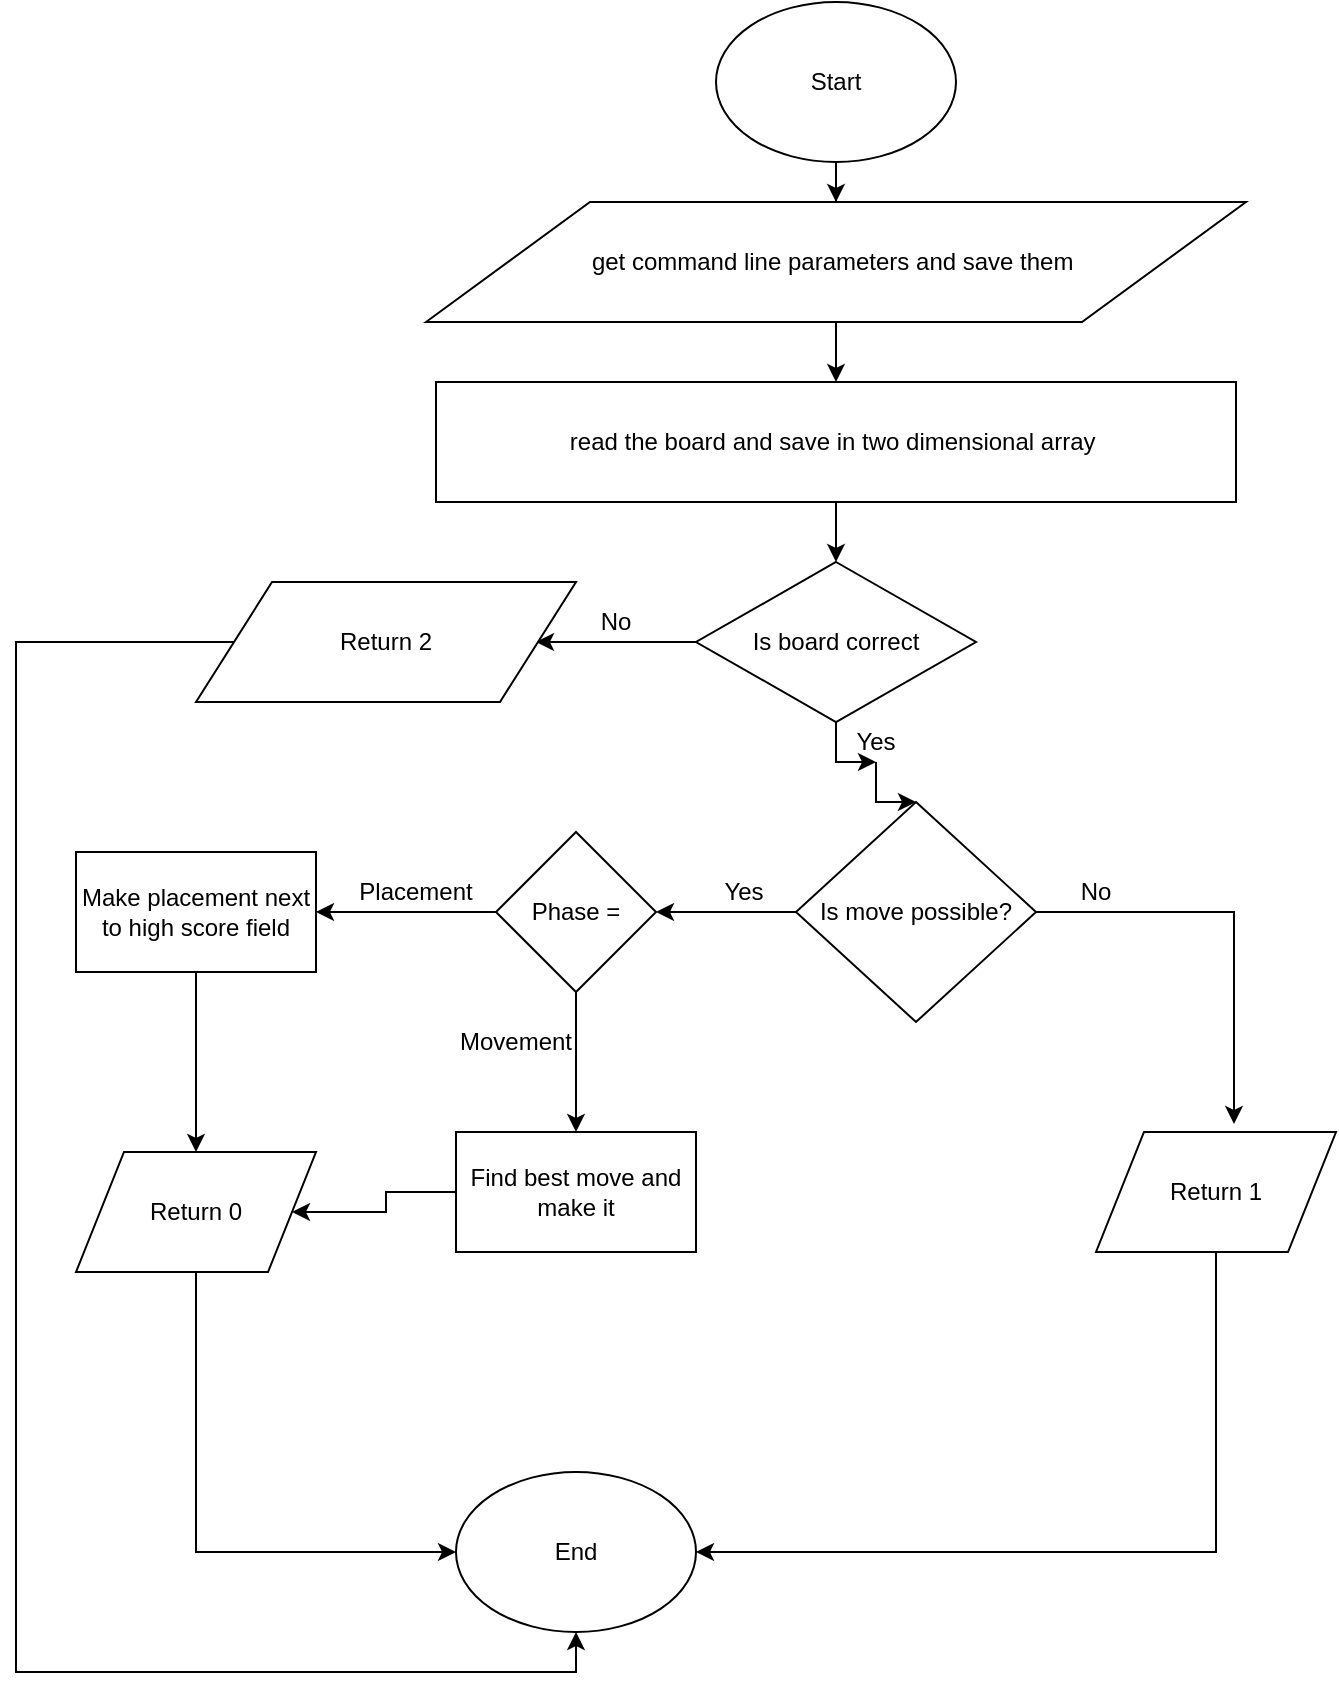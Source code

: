 <mxfile version="12.9.5" type="device"><diagram id="C5RBs43oDa-KdzZeNtuy" name="Page-1"><mxGraphModel dx="1002" dy="715" grid="1" gridSize="10" guides="1" tooltips="1" connect="1" arrows="1" fold="1" page="1" pageScale="1" pageWidth="827" pageHeight="1169" math="0" shadow="0"><root><mxCell id="WIyWlLk6GJQsqaUBKTNV-0"/><mxCell id="WIyWlLk6GJQsqaUBKTNV-1" parent="WIyWlLk6GJQsqaUBKTNV-0"/><mxCell id="AIayIRBAsALltbubJxqV-3" value="" style="edgeStyle=orthogonalEdgeStyle;rounded=0;orthogonalLoop=1;jettySize=auto;html=1;" edge="1" parent="WIyWlLk6GJQsqaUBKTNV-1" source="AIayIRBAsALltbubJxqV-0" target="AIayIRBAsALltbubJxqV-2"><mxGeometry relative="1" as="geometry"/></mxCell><mxCell id="AIayIRBAsALltbubJxqV-0" value="Start" style="ellipse;whiteSpace=wrap;html=1;" vertex="1" parent="WIyWlLk6GJQsqaUBKTNV-1"><mxGeometry x="370" y="10" width="120" height="80" as="geometry"/></mxCell><mxCell id="AIayIRBAsALltbubJxqV-5" value="" style="edgeStyle=orthogonalEdgeStyle;rounded=0;orthogonalLoop=1;jettySize=auto;html=1;" edge="1" parent="WIyWlLk6GJQsqaUBKTNV-1" source="AIayIRBAsALltbubJxqV-2" target="AIayIRBAsALltbubJxqV-4"><mxGeometry relative="1" as="geometry"/></mxCell><mxCell id="AIayIRBAsALltbubJxqV-2" value="get command line parameters and save them&amp;nbsp;" style="shape=parallelogram;perimeter=parallelogramPerimeter;whiteSpace=wrap;html=1;" vertex="1" parent="WIyWlLk6GJQsqaUBKTNV-1"><mxGeometry x="225" y="110" width="410" height="60" as="geometry"/></mxCell><mxCell id="AIayIRBAsALltbubJxqV-49" value="" style="edgeStyle=orthogonalEdgeStyle;rounded=0;orthogonalLoop=1;jettySize=auto;html=1;" edge="1" parent="WIyWlLk6GJQsqaUBKTNV-1" source="AIayIRBAsALltbubJxqV-4" target="AIayIRBAsALltbubJxqV-48"><mxGeometry relative="1" as="geometry"/></mxCell><mxCell id="AIayIRBAsALltbubJxqV-4" value="read the board and save in two dimensional array&amp;nbsp;" style="rounded=0;whiteSpace=wrap;html=1;" vertex="1" parent="WIyWlLk6GJQsqaUBKTNV-1"><mxGeometry x="230" y="200" width="400" height="60" as="geometry"/></mxCell><mxCell id="AIayIRBAsALltbubJxqV-13" value="" style="edgeStyle=orthogonalEdgeStyle;rounded=0;orthogonalLoop=1;jettySize=auto;html=1;" edge="1" parent="WIyWlLk6GJQsqaUBKTNV-1" source="AIayIRBAsALltbubJxqV-7" target="AIayIRBAsALltbubJxqV-10"><mxGeometry relative="1" as="geometry"/></mxCell><mxCell id="AIayIRBAsALltbubJxqV-45" value="" style="edgeStyle=orthogonalEdgeStyle;rounded=0;orthogonalLoop=1;jettySize=auto;html=1;" edge="1" parent="WIyWlLk6GJQsqaUBKTNV-1" source="AIayIRBAsALltbubJxqV-7" target="AIayIRBAsALltbubJxqV-36"><mxGeometry relative="1" as="geometry"/></mxCell><mxCell id="AIayIRBAsALltbubJxqV-7" value="Phase =" style="rhombus;whiteSpace=wrap;html=1;" vertex="1" parent="WIyWlLk6GJQsqaUBKTNV-1"><mxGeometry x="260" y="425" width="80" height="80" as="geometry"/></mxCell><mxCell id="AIayIRBAsALltbubJxqV-20" value="" style="edgeStyle=orthogonalEdgeStyle;rounded=0;orthogonalLoop=1;jettySize=auto;html=1;" edge="1" parent="WIyWlLk6GJQsqaUBKTNV-1" source="AIayIRBAsALltbubJxqV-10" target="AIayIRBAsALltbubJxqV-19"><mxGeometry relative="1" as="geometry"/></mxCell><mxCell id="AIayIRBAsALltbubJxqV-10" value="Make placement next to high score field" style="rounded=0;whiteSpace=wrap;html=1;" vertex="1" parent="WIyWlLk6GJQsqaUBKTNV-1"><mxGeometry x="50" y="435" width="120" height="60" as="geometry"/></mxCell><mxCell id="AIayIRBAsALltbubJxqV-15" value="Placement" style="text;html=1;strokeColor=none;fillColor=none;align=center;verticalAlign=middle;whiteSpace=wrap;rounded=0;" vertex="1" parent="WIyWlLk6GJQsqaUBKTNV-1"><mxGeometry x="200" y="445" width="40" height="20" as="geometry"/></mxCell><mxCell id="AIayIRBAsALltbubJxqV-18" value="Yes" style="text;html=1;strokeColor=none;fillColor=none;align=center;verticalAlign=middle;whiteSpace=wrap;rounded=0;" vertex="1" parent="WIyWlLk6GJQsqaUBKTNV-1"><mxGeometry x="364" y="445" width="40" height="20" as="geometry"/></mxCell><mxCell id="AIayIRBAsALltbubJxqV-34" value="" style="edgeStyle=orthogonalEdgeStyle;rounded=0;orthogonalLoop=1;jettySize=auto;html=1;entryX=0;entryY=0.5;entryDx=0;entryDy=0;" edge="1" parent="WIyWlLk6GJQsqaUBKTNV-1" source="AIayIRBAsALltbubJxqV-19"><mxGeometry relative="1" as="geometry"><mxPoint x="240" y="785" as="targetPoint"/><Array as="points"><mxPoint x="110" y="785"/></Array></mxGeometry></mxCell><mxCell id="AIayIRBAsALltbubJxqV-19" value="Return 0" style="shape=parallelogram;perimeter=parallelogramPerimeter;whiteSpace=wrap;html=1;" vertex="1" parent="WIyWlLk6GJQsqaUBKTNV-1"><mxGeometry x="50" y="585" width="120" height="60" as="geometry"/></mxCell><mxCell id="AIayIRBAsALltbubJxqV-21" value="End" style="ellipse;whiteSpace=wrap;html=1;" vertex="1" parent="WIyWlLk6GJQsqaUBKTNV-1"><mxGeometry x="240" y="745" width="120" height="80" as="geometry"/></mxCell><mxCell id="AIayIRBAsALltbubJxqV-27" value="" style="edgeStyle=orthogonalEdgeStyle;rounded=0;orthogonalLoop=1;jettySize=auto;html=1;entryX=0.575;entryY=-0.067;entryDx=0;entryDy=0;entryPerimeter=0;" edge="1" parent="WIyWlLk6GJQsqaUBKTNV-1" source="AIayIRBAsALltbubJxqV-25" target="AIayIRBAsALltbubJxqV-30"><mxGeometry relative="1" as="geometry"><mxPoint x="560" y="465" as="targetPoint"/></mxGeometry></mxCell><mxCell id="AIayIRBAsALltbubJxqV-44" value="" style="edgeStyle=orthogonalEdgeStyle;rounded=0;orthogonalLoop=1;jettySize=auto;html=1;" edge="1" parent="WIyWlLk6GJQsqaUBKTNV-1" source="AIayIRBAsALltbubJxqV-25" target="AIayIRBAsALltbubJxqV-7"><mxGeometry relative="1" as="geometry"/></mxCell><mxCell id="AIayIRBAsALltbubJxqV-25" value="Is move possible?" style="rhombus;whiteSpace=wrap;html=1;" vertex="1" parent="WIyWlLk6GJQsqaUBKTNV-1"><mxGeometry x="410" y="410" width="120" height="110" as="geometry"/></mxCell><mxCell id="AIayIRBAsALltbubJxqV-32" value="" style="edgeStyle=orthogonalEdgeStyle;rounded=0;orthogonalLoop=1;jettySize=auto;html=1;entryX=1;entryY=0.5;entryDx=0;entryDy=0;" edge="1" parent="WIyWlLk6GJQsqaUBKTNV-1" source="AIayIRBAsALltbubJxqV-30"><mxGeometry relative="1" as="geometry"><mxPoint x="360" y="785" as="targetPoint"/><Array as="points"><mxPoint x="620" y="785"/></Array></mxGeometry></mxCell><mxCell id="AIayIRBAsALltbubJxqV-30" value="Return 1" style="shape=parallelogram;perimeter=parallelogramPerimeter;whiteSpace=wrap;html=1;" vertex="1" parent="WIyWlLk6GJQsqaUBKTNV-1"><mxGeometry x="560" y="575" width="120" height="60" as="geometry"/></mxCell><mxCell id="AIayIRBAsALltbubJxqV-35" value="No" style="text;html=1;strokeColor=none;fillColor=none;align=center;verticalAlign=middle;whiteSpace=wrap;rounded=0;" vertex="1" parent="WIyWlLk6GJQsqaUBKTNV-1"><mxGeometry x="540" y="445" width="40" height="20" as="geometry"/></mxCell><mxCell id="AIayIRBAsALltbubJxqV-43" value="" style="edgeStyle=orthogonalEdgeStyle;rounded=0;orthogonalLoop=1;jettySize=auto;html=1;" edge="1" parent="WIyWlLk6GJQsqaUBKTNV-1" source="AIayIRBAsALltbubJxqV-36" target="AIayIRBAsALltbubJxqV-19"><mxGeometry relative="1" as="geometry"/></mxCell><mxCell id="AIayIRBAsALltbubJxqV-36" value="Find best move and make it" style="rounded=0;whiteSpace=wrap;html=1;" vertex="1" parent="WIyWlLk6GJQsqaUBKTNV-1"><mxGeometry x="240" y="575" width="120" height="60" as="geometry"/></mxCell><mxCell id="AIayIRBAsALltbubJxqV-47" value="Movement" style="text;html=1;strokeColor=none;fillColor=none;align=center;verticalAlign=middle;whiteSpace=wrap;rounded=0;" vertex="1" parent="WIyWlLk6GJQsqaUBKTNV-1"><mxGeometry x="250" y="520" width="40" height="20" as="geometry"/></mxCell><mxCell id="AIayIRBAsALltbubJxqV-50" value="" style="edgeStyle=orthogonalEdgeStyle;rounded=0;orthogonalLoop=1;jettySize=auto;html=1;" edge="1" parent="WIyWlLk6GJQsqaUBKTNV-1" source="AIayIRBAsALltbubJxqV-51" target="AIayIRBAsALltbubJxqV-25"><mxGeometry relative="1" as="geometry"/></mxCell><mxCell id="AIayIRBAsALltbubJxqV-55" value="" style="edgeStyle=orthogonalEdgeStyle;rounded=0;orthogonalLoop=1;jettySize=auto;html=1;" edge="1" parent="WIyWlLk6GJQsqaUBKTNV-1" source="AIayIRBAsALltbubJxqV-48"><mxGeometry relative="1" as="geometry"><mxPoint x="280" y="330" as="targetPoint"/></mxGeometry></mxCell><mxCell id="AIayIRBAsALltbubJxqV-48" value="Is board correct" style="rhombus;whiteSpace=wrap;html=1;" vertex="1" parent="WIyWlLk6GJQsqaUBKTNV-1"><mxGeometry x="360" y="290" width="140" height="80" as="geometry"/></mxCell><mxCell id="AIayIRBAsALltbubJxqV-51" value="Yes" style="text;html=1;strokeColor=none;fillColor=none;align=center;verticalAlign=middle;whiteSpace=wrap;rounded=0;" vertex="1" parent="WIyWlLk6GJQsqaUBKTNV-1"><mxGeometry x="430" y="370" width="40" height="20" as="geometry"/></mxCell><mxCell id="AIayIRBAsALltbubJxqV-52" value="" style="edgeStyle=orthogonalEdgeStyle;rounded=0;orthogonalLoop=1;jettySize=auto;html=1;" edge="1" parent="WIyWlLk6GJQsqaUBKTNV-1" source="AIayIRBAsALltbubJxqV-48" target="AIayIRBAsALltbubJxqV-51"><mxGeometry relative="1" as="geometry"><mxPoint x="430" y="370" as="sourcePoint"/><mxPoint x="470" y="410" as="targetPoint"/></mxGeometry></mxCell><mxCell id="AIayIRBAsALltbubJxqV-53" value="No" style="text;html=1;strokeColor=none;fillColor=none;align=center;verticalAlign=middle;whiteSpace=wrap;rounded=0;" vertex="1" parent="WIyWlLk6GJQsqaUBKTNV-1"><mxGeometry x="300" y="310" width="40" height="20" as="geometry"/></mxCell><mxCell id="AIayIRBAsALltbubJxqV-59" value="" style="edgeStyle=orthogonalEdgeStyle;rounded=0;orthogonalLoop=1;jettySize=auto;html=1;entryX=0.5;entryY=1;entryDx=0;entryDy=0;" edge="1" parent="WIyWlLk6GJQsqaUBKTNV-1" source="AIayIRBAsALltbubJxqV-57" target="AIayIRBAsALltbubJxqV-21"><mxGeometry relative="1" as="geometry"><mxPoint x="20" y="870" as="targetPoint"/><Array as="points"><mxPoint x="20" y="330"/><mxPoint x="20" y="845"/><mxPoint x="300" y="845"/></Array></mxGeometry></mxCell><mxCell id="AIayIRBAsALltbubJxqV-57" value="Return 2" style="shape=parallelogram;perimeter=parallelogramPerimeter;whiteSpace=wrap;html=1;" vertex="1" parent="WIyWlLk6GJQsqaUBKTNV-1"><mxGeometry x="110" y="300" width="190" height="60" as="geometry"/></mxCell></root></mxGraphModel></diagram></mxfile>